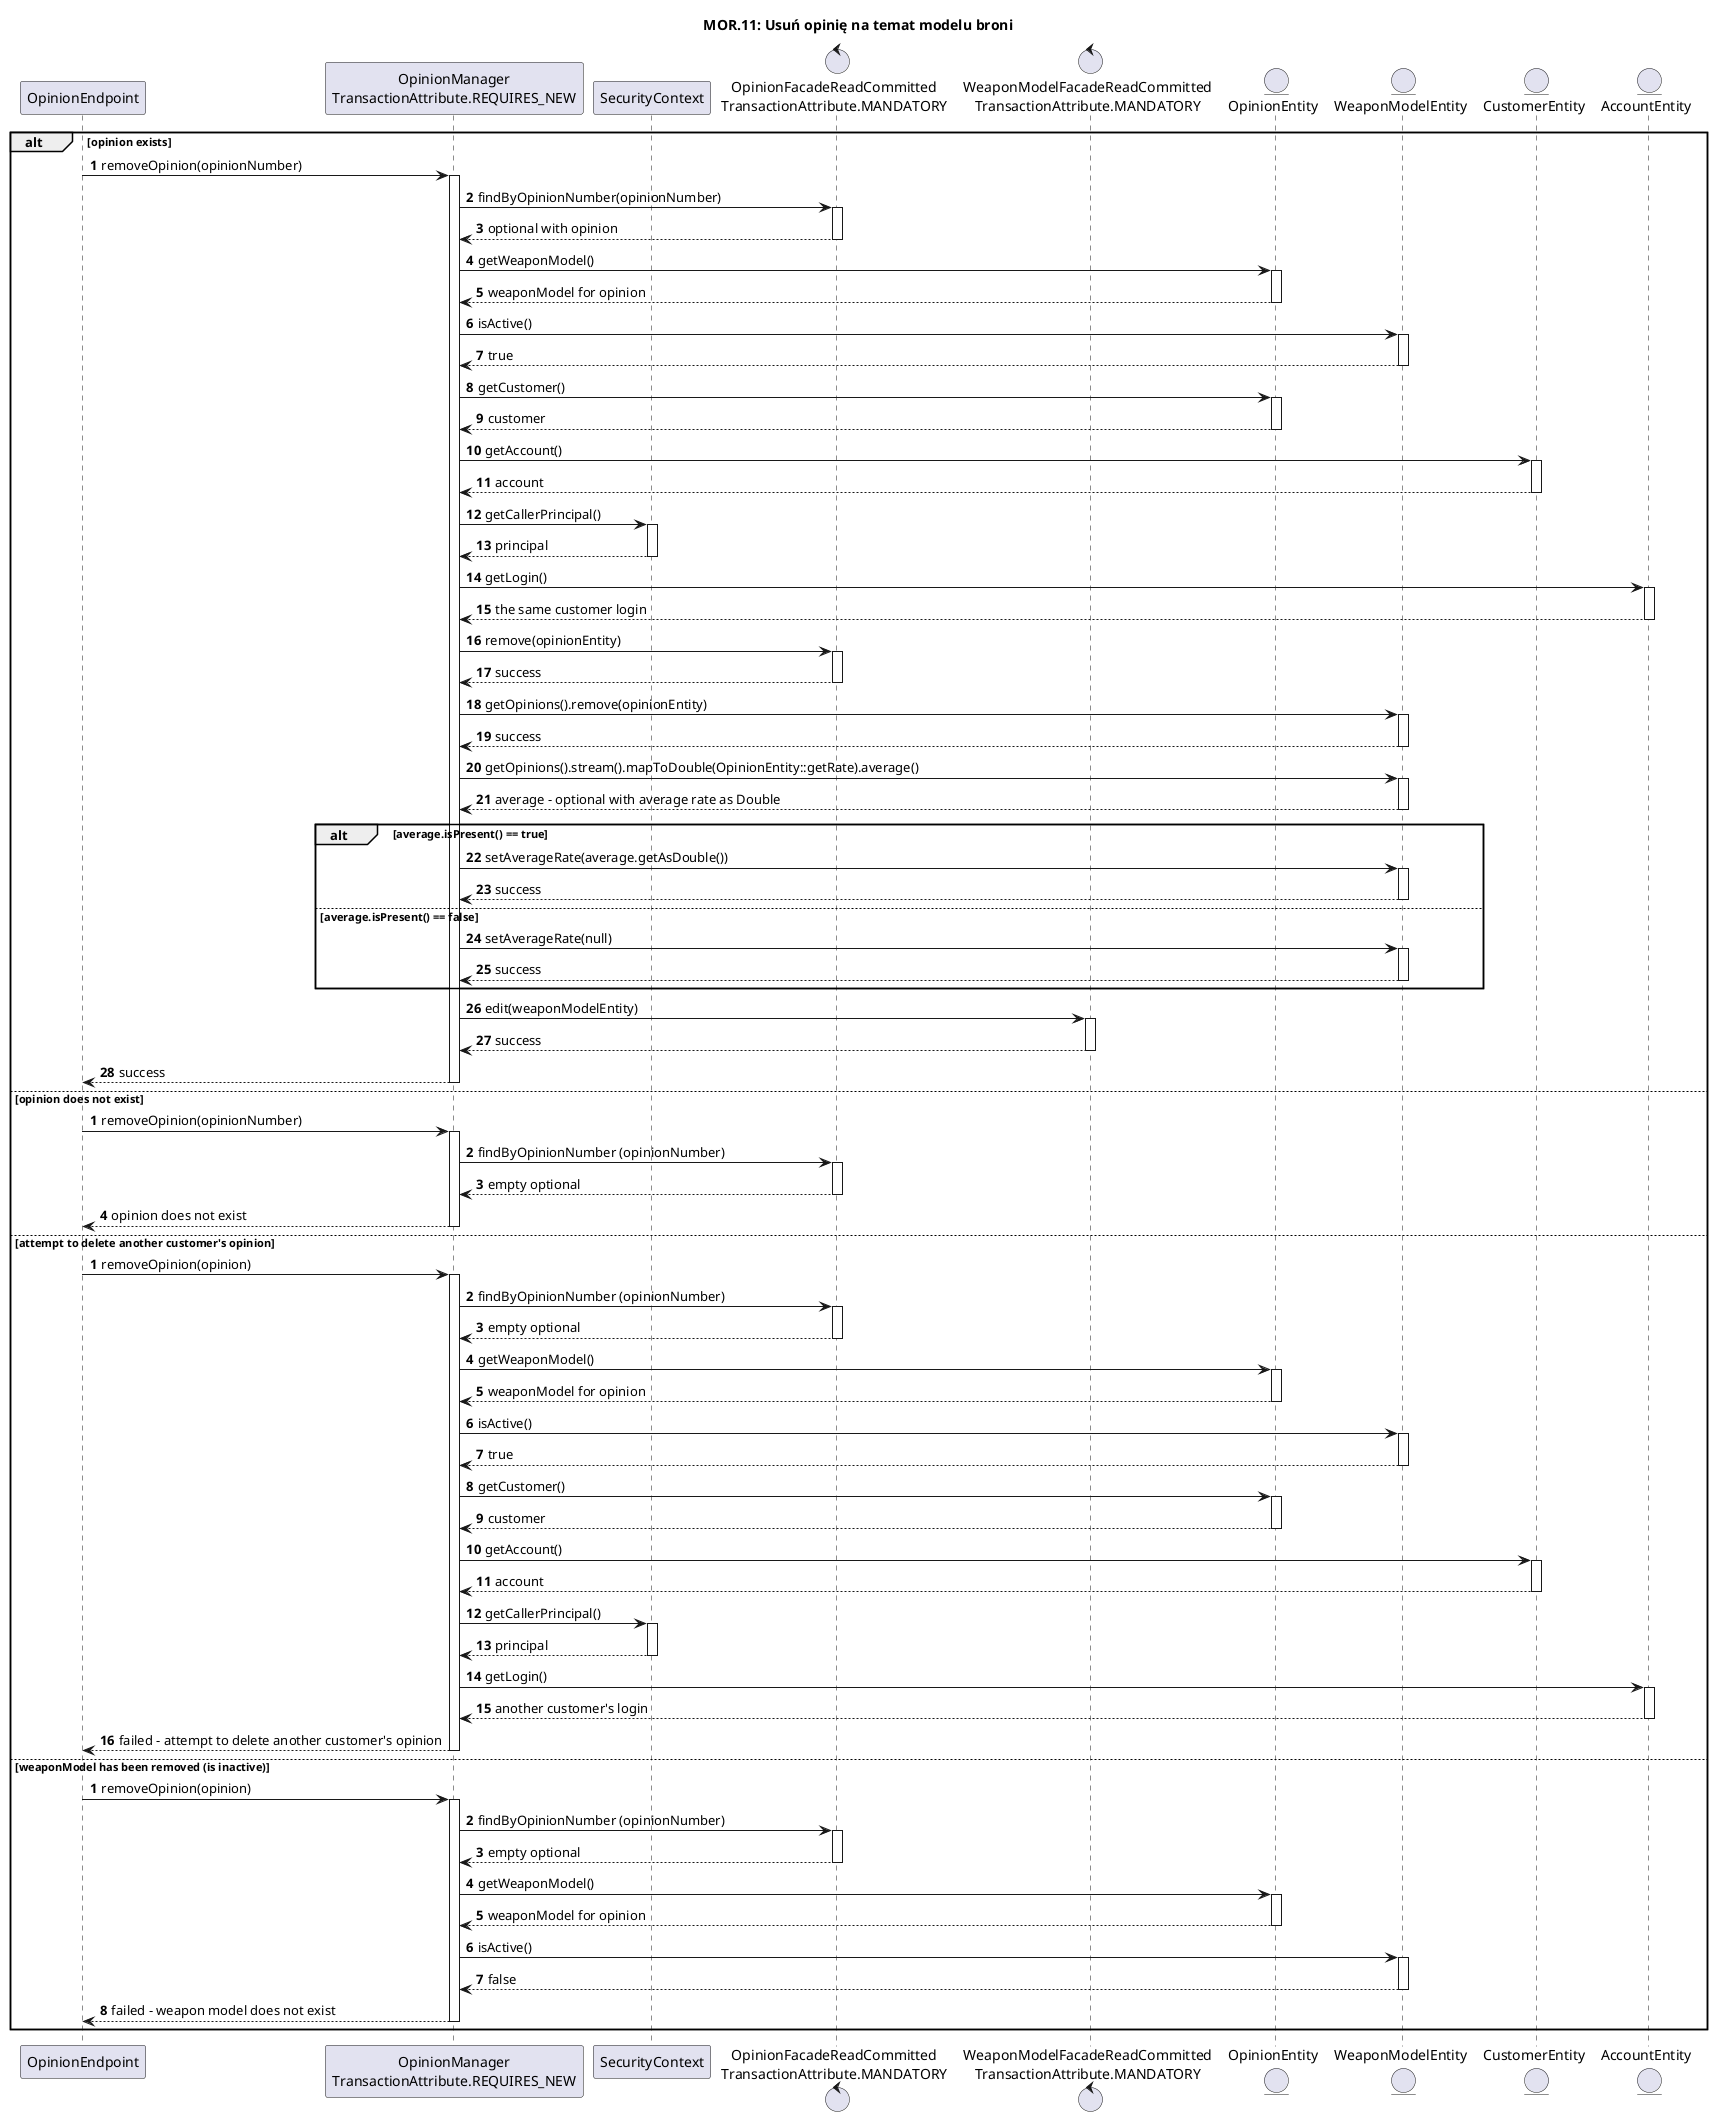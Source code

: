 @startuml
title MOR.11: Usuń opinię na temat modelu broni

autoactivate on
participant OpinionEndpoint
participant "OpinionManager\nTransactionAttribute.REQUIRES_NEW" as OpinionManager
participant SecurityContext
control "OpinionFacadeReadCommitted\nTransactionAttribute.MANDATORY" as OpinionFacade
control "WeaponModelFacadeReadCommitted\nTransactionAttribute.MANDATORY" as WeaponModelFacade
entity OpinionEntity
entity WeaponModelEntity
entity CustomerEntity
entity AccountEntity

alt opinion exists
autonumber
OpinionEndpoint -> OpinionManager: removeOpinion(opinionNumber)
        OpinionManager -> OpinionFacade: findByOpinionNumber(opinionNumber)
        return optional with opinion
        OpinionManager -> OpinionEntity: getWeaponModel()
        return weaponModel for opinion
        OpinionManager -> WeaponModelEntity: isActive()
        return true
        OpinionManager -> OpinionEntity: getCustomer()
        return customer
        OpinionManager -> CustomerEntity: getAccount()
        return account
        OpinionManager -> SecurityContext: getCallerPrincipal()
        return principal
        OpinionManager -> AccountEntity: getLogin()
        return the same customer login
        OpinionManager -> OpinionFacade: remove(opinionEntity)
        return success
        OpinionManager -> WeaponModelEntity: getOpinions().remove(opinionEntity)
        return success
        OpinionManager -> WeaponModelEntity: getOpinions().stream().mapToDouble(OpinionEntity::getRate).average()
        return average - optional with average rate as Double
        alt average.isPresent() == true
        OpinionManager -> WeaponModelEntity: setAverageRate(average.getAsDouble())
        return success
        else average.isPresent() == false
        OpinionManager -> WeaponModelEntity: setAverageRate(null)
        return success
        end
        OpinionManager -> WeaponModelFacade: edit(weaponModelEntity)
        return success
return success
else opinion does not exist
autonumber
OpinionEndpoint -> OpinionManager: removeOpinion(opinionNumber)
        OpinionManager -> OpinionFacade: findByOpinionNumber (opinionNumber)
        return empty optional
return opinion does not exist
else attempt to delete another customer's opinion
autonumber
OpinionEndpoint -> OpinionManager: removeOpinion(opinion)
        OpinionManager -> OpinionFacade: findByOpinionNumber (opinionNumber)
        return empty optional
        OpinionManager -> OpinionEntity: getWeaponModel()
        return weaponModel for opinion
        OpinionManager -> WeaponModelEntity: isActive()
        return true
        OpinionManager -> OpinionEntity: getCustomer()
        return customer
        OpinionManager -> CustomerEntity: getAccount()
        return account
        OpinionManager -> SecurityContext: getCallerPrincipal()
        return principal
        OpinionManager -> AccountEntity: getLogin()
        return another customer's login
return failed - attempt to delete another customer's opinion
    else weaponModel has been removed (is inactive)
    autonumber
        OpinionEndpoint -> OpinionManager: removeOpinion(opinion)
            OpinionManager -> OpinionFacade: findByOpinionNumber (opinionNumber)
            return empty optional
            OpinionManager -> OpinionEntity: getWeaponModel()
            return weaponModel for opinion
            OpinionManager -> WeaponModelEntity: isActive()
            return false
     return failed - weapon model does not exist
end
@enduml